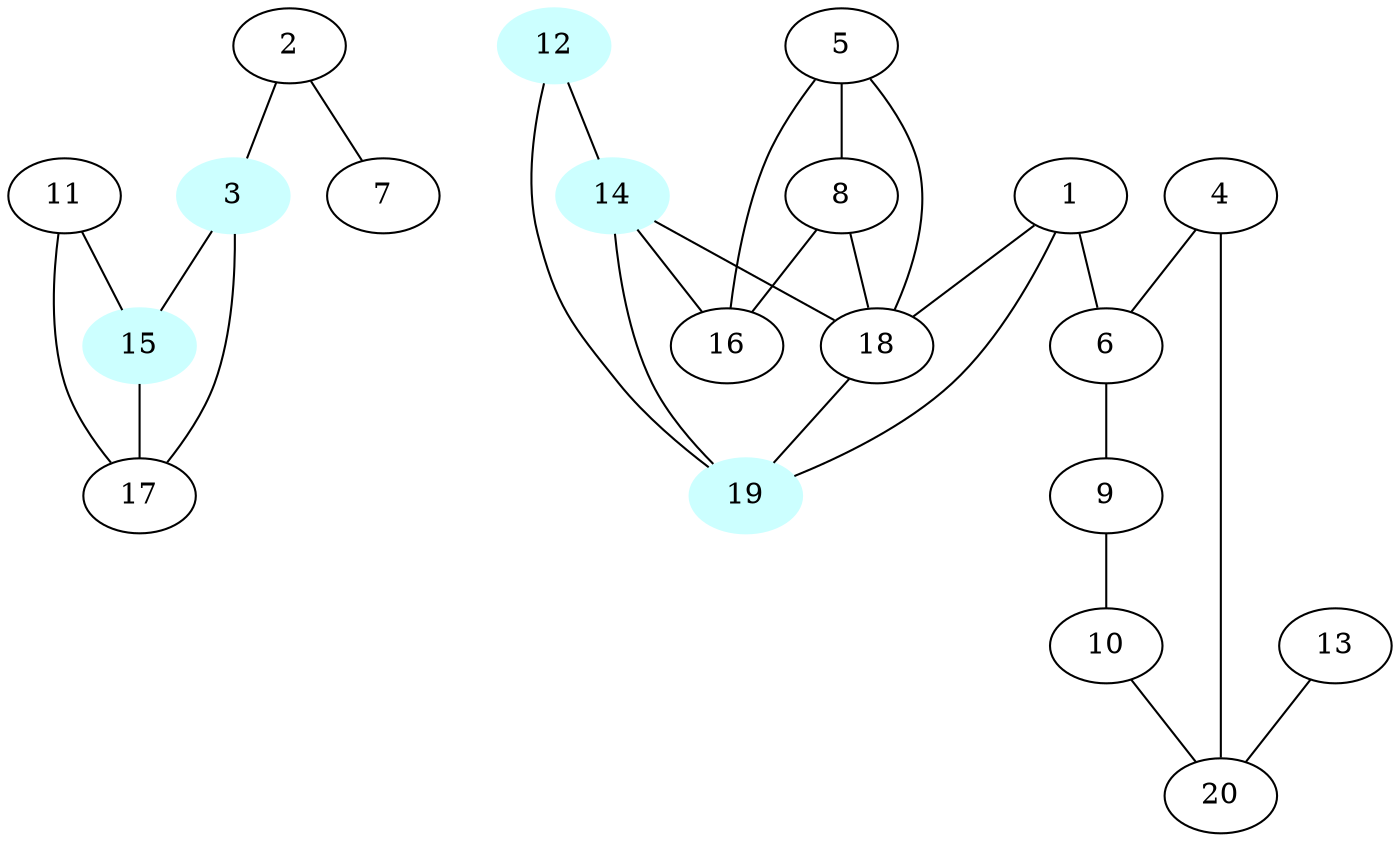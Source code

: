 graph G {
    3 [style=filled, color="#CCFFFF"];
    12 [style=filled, color="#CCFFFF"];
    14 [style=filled, color="#CCFFFF"];
    15 [style=filled, color="#CCFFFF"];
    19 [style=filled, color="#CCFFFF"];
    1 -- 6 [len= 3]
    1 -- 18 [len= 3]
    1 -- 19 [len= 3]
    2 -- 3 [len= 3]
    2 -- 7 [len= 3]
    3 -- 15 [len= 3]
    3 -- 17 [len= 3]
    4 -- 6 [len= 3]
    4 -- 20 [len= 3]
    5 -- 8 [len= 3]
    5 -- 16 [len= 3]
    5 -- 18 [len= 3]
    6 -- 9 [len= 3]
    8 -- 16 [len= 3]
    8 -- 18 [len= 3]
    9 -- 10 [len= 3]
    10 -- 20 [len= 3]
    11 -- 15 [len= 3]
    11 -- 17 [len= 3]
    12 -- 14 [len= 3]
    12 -- 19 [len= 3]
    13 -- 20 [len= 3]
    14 -- 16 [len= 3]
    14 -- 18 [len= 3]
    14 -- 19 [len= 3]
    15 -- 17 [len= 3]
    18 -- 19 [len= 3]
}
